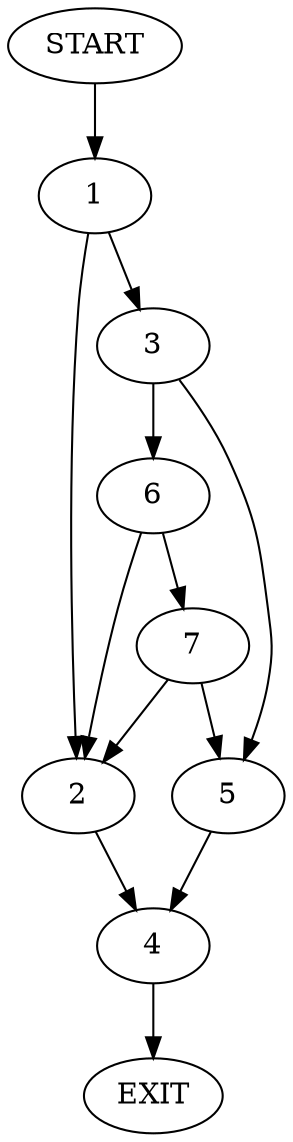 digraph {
0 [label="START"];
1;
2;
3;
4;
5;
6;
7;
8 [label="EXIT"];
0 -> 1;
1 -> 2;
1 -> 3;
2 -> 4;
3 -> 5;
3 -> 6;
5 -> 4;
6 -> 2;
6 -> 7;
7 -> 2;
7 -> 5;
4 -> 8;
}